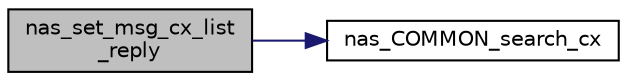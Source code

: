 digraph "nas_set_msg_cx_list_reply"
{
 // LATEX_PDF_SIZE
  edge [fontname="Helvetica",fontsize="10",labelfontname="Helvetica",labelfontsize="10"];
  node [fontname="Helvetica",fontsize="10",shape=record];
  rankdir="LR";
  Node1 [label="nas_set_msg_cx_list\l_reply",height=0.2,width=0.4,color="black", fillcolor="grey75", style="filled", fontcolor="black",tooltip=" "];
  Node1 -> Node2 [color="midnightblue",fontsize="10",style="solid",fontname="Helvetica"];
  Node2 [label="nas_COMMON_search_cx",height=0.2,width=0.4,color="black", fillcolor="white", style="filled",URL="$group__em.html#gad7bb91029cc3863a4e08478b275cd892",tooltip="Search for a connection entity based on its index and pointer to nas_priv."];
}
